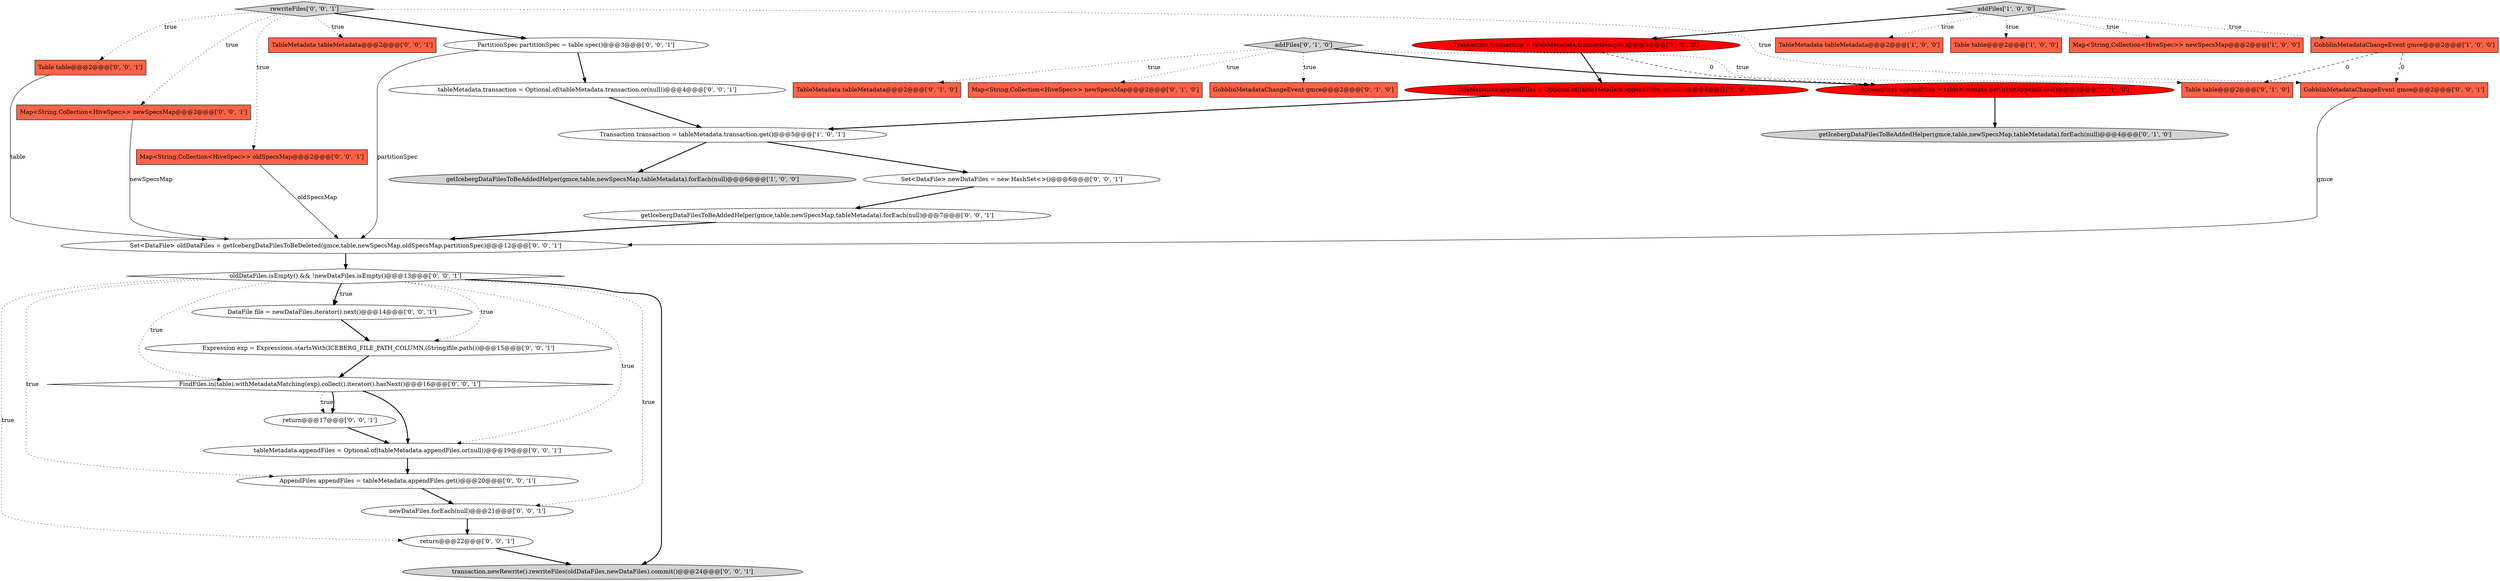digraph {
27 [style = filled, label = "Set<DataFile> oldDataFiles = getIcebergDataFilesToBeDeleted(gmce,table,newSpecsMap,oldSpecsMap,partitionSpec)@@@12@@@['0', '0', '1']", fillcolor = white, shape = ellipse image = "AAA0AAABBB3BBB"];
14 [style = filled, label = "getIcebergDataFilesToBeAddedHelper(gmce,table,newSpecsMap,tableMetadata).forEach(null)@@@4@@@['0', '1', '0']", fillcolor = lightgray, shape = ellipse image = "AAA0AAABBB2BBB"];
10 [style = filled, label = "AppendFiles appendFiles = tableMetadata.getOrInitAppendFiles()@@@3@@@['0', '1', '0']", fillcolor = red, shape = ellipse image = "AAA1AAABBB2BBB"];
35 [style = filled, label = "getIcebergDataFilesToBeAddedHelper(gmce,table,newSpecsMap,tableMetadata).forEach(null)@@@7@@@['0', '0', '1']", fillcolor = white, shape = ellipse image = "AAA0AAABBB3BBB"];
7 [style = filled, label = "getIcebergDataFilesToBeAddedHelper(gmce,table,newSpecsMap,tableMetadata).forEach(null)@@@6@@@['1', '0', '0']", fillcolor = lightgray, shape = ellipse image = "AAA0AAABBB1BBB"];
4 [style = filled, label = "GobblinMetadataChangeEvent gmce@@@2@@@['1', '0', '0']", fillcolor = tomato, shape = box image = "AAA1AAABBB1BBB"];
3 [style = filled, label = "TableMetadata tableMetadata@@@2@@@['1', '0', '0']", fillcolor = tomato, shape = box image = "AAA0AAABBB1BBB"];
0 [style = filled, label = "Table table@@@2@@@['1', '0', '0']", fillcolor = tomato, shape = box image = "AAA0AAABBB1BBB"];
6 [style = filled, label = "Transaction transaction = tableMetadata.transaction.get()@@@5@@@['1', '0', '1']", fillcolor = white, shape = ellipse image = "AAA0AAABBB1BBB"];
16 [style = filled, label = "AppendFiles appendFiles = tableMetadata.appendFiles.get()@@@20@@@['0', '0', '1']", fillcolor = white, shape = ellipse image = "AAA0AAABBB3BBB"];
8 [style = filled, label = "Transaction transaction = tableMetadata.transaction.get()@@@3@@@['1', '0', '0']", fillcolor = red, shape = ellipse image = "AAA1AAABBB1BBB"];
31 [style = filled, label = "transaction.newRewrite().rewriteFiles(oldDataFiles,newDataFiles).commit()@@@24@@@['0', '0', '1']", fillcolor = lightgray, shape = ellipse image = "AAA0AAABBB3BBB"];
17 [style = filled, label = "FindFiles.in(table).withMetadataMatching(exp).collect().iterator().hasNext()@@@16@@@['0', '0', '1']", fillcolor = white, shape = diamond image = "AAA0AAABBB3BBB"];
2 [style = filled, label = "Map<String,Collection<HiveSpec>> newSpecsMap@@@2@@@['1', '0', '0']", fillcolor = tomato, shape = box image = "AAA0AAABBB1BBB"];
24 [style = filled, label = "rewriteFiles['0', '0', '1']", fillcolor = lightgray, shape = diamond image = "AAA0AAABBB3BBB"];
36 [style = filled, label = "newDataFiles.forEach(null)@@@21@@@['0', '0', '1']", fillcolor = white, shape = ellipse image = "AAA0AAABBB3BBB"];
9 [style = filled, label = "TableMetadata tableMetadata@@@2@@@['0', '1', '0']", fillcolor = tomato, shape = box image = "AAA0AAABBB2BBB"];
18 [style = filled, label = "return@@@17@@@['0', '0', '1']", fillcolor = white, shape = ellipse image = "AAA0AAABBB3BBB"];
5 [style = filled, label = "tableMetadata.appendFiles = Optional.of(tableMetadata.appendFiles.or(null))@@@4@@@['1', '0', '0']", fillcolor = red, shape = ellipse image = "AAA1AAABBB1BBB"];
21 [style = filled, label = "TableMetadata tableMetadata@@@2@@@['0', '0', '1']", fillcolor = tomato, shape = box image = "AAA0AAABBB3BBB"];
28 [style = filled, label = "tableMetadata.transaction = Optional.of(tableMetadata.transaction.or(null))@@@4@@@['0', '0', '1']", fillcolor = white, shape = ellipse image = "AAA0AAABBB3BBB"];
26 [style = filled, label = "GobblinMetadataChangeEvent gmce@@@2@@@['0', '0', '1']", fillcolor = tomato, shape = box image = "AAA0AAABBB3BBB"];
33 [style = filled, label = "Set<DataFile> newDataFiles = new HashSet<>()@@@6@@@['0', '0', '1']", fillcolor = white, shape = ellipse image = "AAA0AAABBB3BBB"];
15 [style = filled, label = "addFiles['0', '1', '0']", fillcolor = lightgray, shape = diamond image = "AAA0AAABBB2BBB"];
30 [style = filled, label = "return@@@22@@@['0', '0', '1']", fillcolor = white, shape = ellipse image = "AAA0AAABBB3BBB"];
13 [style = filled, label = "Table table@@@2@@@['0', '1', '0']", fillcolor = tomato, shape = box image = "AAA1AAABBB2BBB"];
23 [style = filled, label = "DataFile file = newDataFiles.iterator().next()@@@14@@@['0', '0', '1']", fillcolor = white, shape = ellipse image = "AAA0AAABBB3BBB"];
11 [style = filled, label = "Map<String,Collection<HiveSpec>> newSpecsMap@@@2@@@['0', '1', '0']", fillcolor = tomato, shape = box image = "AAA0AAABBB2BBB"];
1 [style = filled, label = "addFiles['1', '0', '0']", fillcolor = lightgray, shape = diamond image = "AAA0AAABBB1BBB"];
22 [style = filled, label = "Table table@@@2@@@['0', '0', '1']", fillcolor = tomato, shape = box image = "AAA0AAABBB3BBB"];
12 [style = filled, label = "GobblinMetadataChangeEvent gmce@@@2@@@['0', '1', '0']", fillcolor = tomato, shape = box image = "AAA0AAABBB2BBB"];
25 [style = filled, label = "Map<String,Collection<HiveSpec>> newSpecsMap@@@2@@@['0', '0', '1']", fillcolor = tomato, shape = box image = "AAA0AAABBB3BBB"];
19 [style = filled, label = "Expression exp = Expressions.startsWith(ICEBERG_FILE_PATH_COLUMN,(String)file.path())@@@15@@@['0', '0', '1']", fillcolor = white, shape = ellipse image = "AAA0AAABBB3BBB"];
32 [style = filled, label = "PartitionSpec partitionSpec = table.spec()@@@3@@@['0', '0', '1']", fillcolor = white, shape = ellipse image = "AAA0AAABBB3BBB"];
34 [style = filled, label = "tableMetadata.appendFiles = Optional.of(tableMetadata.appendFiles.or(null))@@@19@@@['0', '0', '1']", fillcolor = white, shape = ellipse image = "AAA0AAABBB3BBB"];
20 [style = filled, label = "Map<String,Collection<HiveSpec>> oldSpecsMap@@@2@@@['0', '0', '1']", fillcolor = tomato, shape = box image = "AAA0AAABBB3BBB"];
29 [style = filled, label = "oldDataFiles.isEmpty() && !newDataFiles.isEmpty()@@@13@@@['0', '0', '1']", fillcolor = white, shape = diamond image = "AAA0AAABBB3BBB"];
16->36 [style = bold, label=""];
15->10 [style = bold, label=""];
28->6 [style = bold, label=""];
33->35 [style = bold, label=""];
35->27 [style = bold, label=""];
1->8 [style = bold, label=""];
29->17 [style = dotted, label="true"];
8->10 [style = dashed, label="0"];
22->27 [style = solid, label="table"];
17->18 [style = dotted, label="true"];
10->14 [style = bold, label=""];
29->34 [style = dotted, label="true"];
24->25 [style = dotted, label="true"];
18->34 [style = bold, label=""];
29->31 [style = bold, label=""];
24->32 [style = bold, label=""];
29->23 [style = dotted, label="true"];
1->4 [style = dotted, label="true"];
19->17 [style = bold, label=""];
29->23 [style = bold, label=""];
25->27 [style = solid, label="newSpecsMap"];
4->26 [style = dashed, label="0"];
15->9 [style = dotted, label="true"];
15->13 [style = dotted, label="true"];
1->3 [style = dotted, label="true"];
36->30 [style = bold, label=""];
17->34 [style = bold, label=""];
32->27 [style = solid, label="partitionSpec"];
20->27 [style = solid, label="oldSpecsMap"];
5->6 [style = bold, label=""];
8->5 [style = bold, label=""];
24->26 [style = dotted, label="true"];
30->31 [style = bold, label=""];
6->33 [style = bold, label=""];
24->22 [style = dotted, label="true"];
34->16 [style = bold, label=""];
23->19 [style = bold, label=""];
24->20 [style = dotted, label="true"];
15->11 [style = dotted, label="true"];
29->30 [style = dotted, label="true"];
15->12 [style = dotted, label="true"];
1->0 [style = dotted, label="true"];
27->29 [style = bold, label=""];
26->27 [style = solid, label="gmce"];
6->7 [style = bold, label=""];
1->2 [style = dotted, label="true"];
4->13 [style = dashed, label="0"];
24->21 [style = dotted, label="true"];
32->28 [style = bold, label=""];
29->36 [style = dotted, label="true"];
29->16 [style = dotted, label="true"];
17->18 [style = bold, label=""];
29->19 [style = dotted, label="true"];
}
